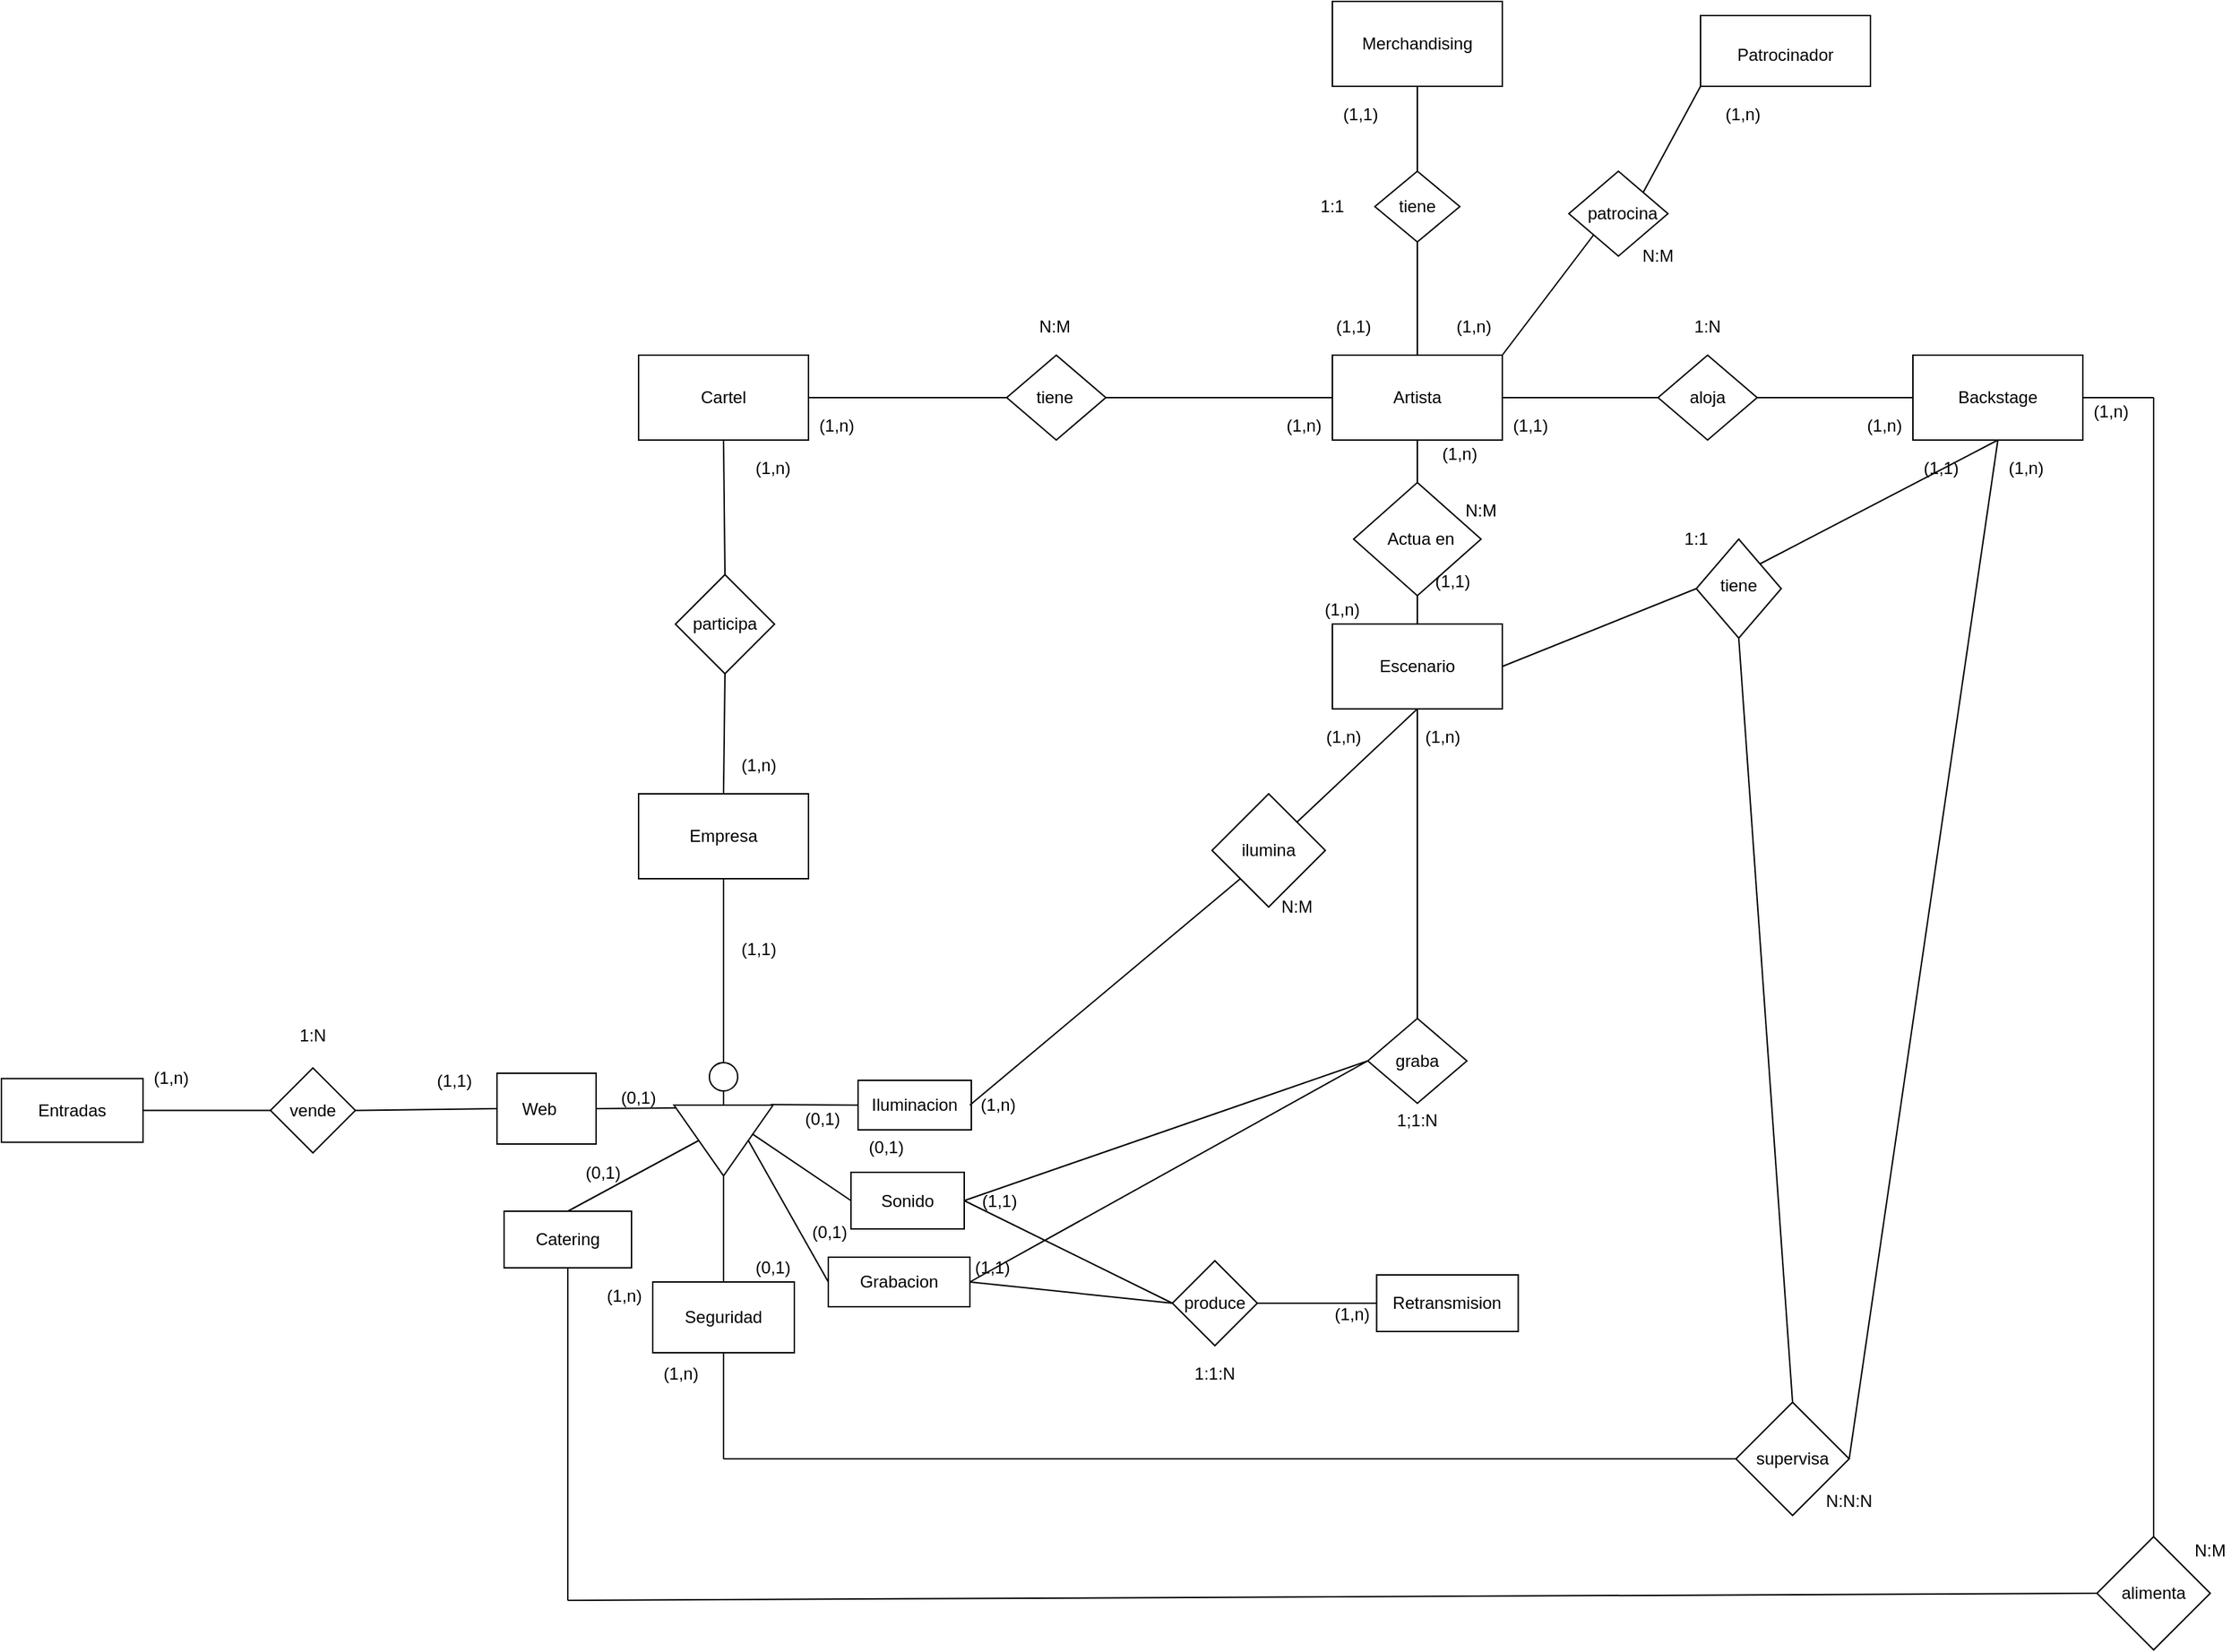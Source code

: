 <mxfile version="13.8.7" type="github"><diagram id="OvUMPg9O4elX4yKb9CMG" name="Page-1"><mxGraphModel dx="1479" dy="1737" grid="1" gridSize="10" guides="1" tooltips="1" connect="1" arrows="1" fold="1" page="1" pageScale="1" pageWidth="827" pageHeight="1169" math="0" shadow="0"><root><mxCell id="0"/><mxCell id="1" parent="0"/><mxCell id="Mxa73cPTpktInXATQY8C-1" value="" style="rounded=0;whiteSpace=wrap;html=1;" parent="1" vertex="1"><mxGeometry x="100" y="130" width="120" height="60" as="geometry"/></mxCell><mxCell id="Mxa73cPTpktInXATQY8C-2" value="Cartel&lt;br&gt;" style="text;html=1;strokeColor=none;fillColor=none;align=center;verticalAlign=middle;whiteSpace=wrap;rounded=0;" parent="1" vertex="1"><mxGeometry x="140" y="150" width="40" height="20" as="geometry"/></mxCell><mxCell id="Mxa73cPTpktInXATQY8C-3" value="" style="rhombus;whiteSpace=wrap;html=1;" parent="1" vertex="1"><mxGeometry x="360" y="130" width="70" height="60" as="geometry"/></mxCell><mxCell id="Mxa73cPTpktInXATQY8C-4" value="tiene&lt;br&gt;" style="text;html=1;strokeColor=none;fillColor=none;align=center;verticalAlign=middle;whiteSpace=wrap;rounded=0;" parent="1" vertex="1"><mxGeometry x="374" y="150" width="40" height="20" as="geometry"/></mxCell><mxCell id="Mxa73cPTpktInXATQY8C-5" value="" style="rounded=0;whiteSpace=wrap;html=1;" parent="1" vertex="1"><mxGeometry x="590" y="130" width="120" height="60" as="geometry"/></mxCell><mxCell id="Mxa73cPTpktInXATQY8C-6" value="Artista" style="text;html=1;strokeColor=none;fillColor=none;align=center;verticalAlign=middle;whiteSpace=wrap;rounded=0;" parent="1" vertex="1"><mxGeometry x="630" y="150" width="40" height="20" as="geometry"/></mxCell><mxCell id="Mxa73cPTpktInXATQY8C-10" value="" style="rounded=0;whiteSpace=wrap;html=1;" parent="1" vertex="1"><mxGeometry x="1000" y="130" width="120" height="60" as="geometry"/></mxCell><mxCell id="Mxa73cPTpktInXATQY8C-11" value="Backstage&lt;br&gt;" style="text;html=1;strokeColor=none;fillColor=none;align=center;verticalAlign=middle;whiteSpace=wrap;rounded=0;" parent="1" vertex="1"><mxGeometry x="1040" y="150" width="40" height="20" as="geometry"/></mxCell><mxCell id="Mxa73cPTpktInXATQY8C-12" value="" style="rhombus;whiteSpace=wrap;html=1;" parent="1" vertex="1"><mxGeometry x="820" y="130" width="70" height="60" as="geometry"/></mxCell><mxCell id="Mxa73cPTpktInXATQY8C-13" value="aloja" style="text;html=1;strokeColor=none;fillColor=none;align=center;verticalAlign=middle;whiteSpace=wrap;rounded=0;" parent="1" vertex="1"><mxGeometry x="835" y="150" width="40" height="20" as="geometry"/></mxCell><mxCell id="Mxa73cPTpktInXATQY8C-19" value="" style="rounded=0;whiteSpace=wrap;html=1;" parent="1" vertex="1"><mxGeometry x="100" y="440" width="120" height="60" as="geometry"/></mxCell><mxCell id="Mxa73cPTpktInXATQY8C-20" value="Empresa" style="text;html=1;strokeColor=none;fillColor=none;align=center;verticalAlign=middle;whiteSpace=wrap;rounded=0;" parent="1" vertex="1"><mxGeometry x="140" y="460" width="40" height="20" as="geometry"/></mxCell><mxCell id="Mxa73cPTpktInXATQY8C-23" value="" style="triangle;whiteSpace=wrap;html=1;direction=south;" parent="1" vertex="1"><mxGeometry x="125" y="660" width="70" height="50" as="geometry"/></mxCell><mxCell id="Mxa73cPTpktInXATQY8C-24" value="" style="ellipse;whiteSpace=wrap;html=1;aspect=fixed;" parent="1" vertex="1"><mxGeometry x="150" y="630" width="20" height="20" as="geometry"/></mxCell><mxCell id="Mxa73cPTpktInXATQY8C-27" value="" style="rounded=0;whiteSpace=wrap;html=1;" parent="1" vertex="1"><mxGeometry y="637.5" width="70" height="50" as="geometry"/></mxCell><mxCell id="Mxa73cPTpktInXATQY8C-28" value="Web" style="text;html=1;strokeColor=none;fillColor=none;align=center;verticalAlign=middle;whiteSpace=wrap;rounded=0;" parent="1" vertex="1"><mxGeometry x="10" y="652.5" width="40" height="20" as="geometry"/></mxCell><mxCell id="Mxa73cPTpktInXATQY8C-33" value="" style="rounded=0;whiteSpace=wrap;html=1;" parent="1" vertex="1"><mxGeometry x="110" y="785" width="100" height="50" as="geometry"/></mxCell><mxCell id="Mxa73cPTpktInXATQY8C-34" value="Seguridad" style="text;html=1;strokeColor=none;fillColor=none;align=center;verticalAlign=middle;whiteSpace=wrap;rounded=0;" parent="1" vertex="1"><mxGeometry x="140" y="800" width="40" height="20" as="geometry"/></mxCell><mxCell id="Mxa73cPTpktInXATQY8C-36" value="" style="rounded=0;whiteSpace=wrap;html=1;" parent="1" vertex="1"><mxGeometry x="5" y="735" width="90" height="40" as="geometry"/></mxCell><mxCell id="Mxa73cPTpktInXATQY8C-37" value="Catering" style="text;html=1;strokeColor=none;fillColor=none;align=center;verticalAlign=middle;whiteSpace=wrap;rounded=0;" parent="1" vertex="1"><mxGeometry x="30" y="745" width="40" height="20" as="geometry"/></mxCell><mxCell id="Mxa73cPTpktInXATQY8C-39" value="" style="rounded=0;whiteSpace=wrap;html=1;" parent="1" vertex="1"><mxGeometry x="250" y="707.5" width="80" height="40" as="geometry"/></mxCell><mxCell id="Mxa73cPTpktInXATQY8C-40" value="Sonido" style="text;html=1;strokeColor=none;fillColor=none;align=center;verticalAlign=middle;whiteSpace=wrap;rounded=0;" parent="1" vertex="1"><mxGeometry x="270" y="717.5" width="40" height="20" as="geometry"/></mxCell><mxCell id="Mxa73cPTpktInXATQY8C-42" value="" style="rounded=0;whiteSpace=wrap;html=1;" parent="1" vertex="1"><mxGeometry x="255" y="642.5" width="80" height="35" as="geometry"/></mxCell><mxCell id="Mxa73cPTpktInXATQY8C-43" value="Iluminacion" style="text;html=1;strokeColor=none;fillColor=none;align=center;verticalAlign=middle;whiteSpace=wrap;rounded=0;" parent="1" vertex="1"><mxGeometry x="275" y="650" width="40" height="20" as="geometry"/></mxCell><mxCell id="Mxa73cPTpktInXATQY8C-45" value="" style="rounded=0;whiteSpace=wrap;html=1;" parent="1" vertex="1"><mxGeometry x="234" y="767.5" width="100" height="35" as="geometry"/></mxCell><mxCell id="Mxa73cPTpktInXATQY8C-46" value="Grabacion" style="text;html=1;strokeColor=none;fillColor=none;align=center;verticalAlign=middle;whiteSpace=wrap;rounded=0;" parent="1" vertex="1"><mxGeometry x="264" y="775" width="40" height="20" as="geometry"/></mxCell><mxCell id="Mxa73cPTpktInXATQY8C-48" value="" style="rounded=0;whiteSpace=wrap;html=1;" parent="1" vertex="1"><mxGeometry x="590" y="-120" width="120" height="60" as="geometry"/></mxCell><mxCell id="Mxa73cPTpktInXATQY8C-49" value="Merchandising" style="text;html=1;strokeColor=none;fillColor=none;align=center;verticalAlign=middle;whiteSpace=wrap;rounded=0;" parent="1" vertex="1"><mxGeometry x="630" y="-100" width="40" height="20" as="geometry"/></mxCell><mxCell id="Mxa73cPTpktInXATQY8C-50" value="" style="rhombus;whiteSpace=wrap;html=1;" parent="1" vertex="1"><mxGeometry x="620" width="60" height="50" as="geometry"/></mxCell><mxCell id="Mxa73cPTpktInXATQY8C-51" value="tiene" style="text;html=1;strokeColor=none;fillColor=none;align=center;verticalAlign=middle;whiteSpace=wrap;rounded=0;" parent="1" vertex="1"><mxGeometry x="630" y="15" width="40" height="20" as="geometry"/></mxCell><mxCell id="Mxa73cPTpktInXATQY8C-52" value="" style="rounded=0;whiteSpace=wrap;html=1;" parent="1" vertex="1"><mxGeometry x="850" y="-110" width="120" height="50" as="geometry"/></mxCell><mxCell id="Mxa73cPTpktInXATQY8C-53" value="Patrocinador" style="text;html=1;strokeColor=none;fillColor=none;align=center;verticalAlign=middle;whiteSpace=wrap;rounded=0;" parent="1" vertex="1"><mxGeometry x="890" y="-92.5" width="40" height="20" as="geometry"/></mxCell><mxCell id="Mxa73cPTpktInXATQY8C-55" value="" style="rhombus;whiteSpace=wrap;html=1;" parent="1" vertex="1"><mxGeometry x="757" width="70" height="60" as="geometry"/></mxCell><mxCell id="Mxa73cPTpktInXATQY8C-56" value="patrocina" style="text;html=1;strokeColor=none;fillColor=none;align=center;verticalAlign=middle;whiteSpace=wrap;rounded=0;" parent="1" vertex="1"><mxGeometry x="775" y="20" width="40" height="20" as="geometry"/></mxCell><mxCell id="Mxa73cPTpktInXATQY8C-61" value="" style="rounded=0;whiteSpace=wrap;html=1;" parent="1" vertex="1"><mxGeometry x="590" y="320" width="120" height="60" as="geometry"/></mxCell><mxCell id="Mxa73cPTpktInXATQY8C-62" value="Escenario" style="text;html=1;strokeColor=none;fillColor=none;align=center;verticalAlign=middle;whiteSpace=wrap;rounded=0;" parent="1" vertex="1"><mxGeometry x="630" y="340" width="40" height="20" as="geometry"/></mxCell><mxCell id="Mxa73cPTpktInXATQY8C-63" value="" style="rhombus;whiteSpace=wrap;html=1;" parent="1" vertex="1"><mxGeometry x="605" y="220" width="90" height="80" as="geometry"/></mxCell><mxCell id="Mxa73cPTpktInXATQY8C-64" value="" style="rhombus;whiteSpace=wrap;html=1;" parent="1" vertex="1"><mxGeometry x="847" y="260" width="60" height="70" as="geometry"/></mxCell><mxCell id="Mxa73cPTpktInXATQY8C-65" value="Actua en" style="text;html=1;strokeColor=none;fillColor=none;align=center;verticalAlign=middle;whiteSpace=wrap;rounded=0;" parent="1" vertex="1"><mxGeometry x="625" y="247.5" width="55" height="25" as="geometry"/></mxCell><mxCell id="Mxa73cPTpktInXATQY8C-66" value="tiene" style="text;html=1;strokeColor=none;fillColor=none;align=center;verticalAlign=middle;whiteSpace=wrap;rounded=0;" parent="1" vertex="1"><mxGeometry x="857" y="285" width="40" height="15" as="geometry"/></mxCell><mxCell id="Mxa73cPTpktInXATQY8C-71" value="" style="rounded=0;whiteSpace=wrap;html=1;" parent="1" vertex="1"><mxGeometry x="621.25" y="780" width="100" height="40" as="geometry"/></mxCell><mxCell id="Mxa73cPTpktInXATQY8C-72" value="Retransmision" style="text;html=1;strokeColor=none;fillColor=none;align=center;verticalAlign=middle;whiteSpace=wrap;rounded=0;" parent="1" vertex="1"><mxGeometry x="651.25" y="790" width="40" height="20" as="geometry"/></mxCell><mxCell id="Mxa73cPTpktInXATQY8C-80" value="" style="rhombus;whiteSpace=wrap;html=1;" parent="1" vertex="1"><mxGeometry x="477" y="770" width="60" height="60" as="geometry"/></mxCell><mxCell id="Mxa73cPTpktInXATQY8C-81" value="produce" style="text;html=1;strokeColor=none;fillColor=none;align=center;verticalAlign=middle;whiteSpace=wrap;rounded=0;" parent="1" vertex="1"><mxGeometry x="487" y="790" width="40" height="20" as="geometry"/></mxCell><mxCell id="Mxa73cPTpktInXATQY8C-84" value="" style="rounded=0;whiteSpace=wrap;html=1;" parent="1" vertex="1"><mxGeometry x="-350" y="641.25" width="100" height="45" as="geometry"/></mxCell><mxCell id="Mxa73cPTpktInXATQY8C-85" value="Entradas" style="text;html=1;strokeColor=none;fillColor=none;align=center;verticalAlign=middle;whiteSpace=wrap;rounded=0;" parent="1" vertex="1"><mxGeometry x="-320" y="653.75" width="40" height="20" as="geometry"/></mxCell><mxCell id="Mxa73cPTpktInXATQY8C-87" value="" style="rhombus;whiteSpace=wrap;html=1;" parent="1" vertex="1"><mxGeometry x="-160" y="633.75" width="60" height="60" as="geometry"/></mxCell><mxCell id="Mxa73cPTpktInXATQY8C-88" value="vende" style="text;html=1;strokeColor=none;fillColor=none;align=center;verticalAlign=middle;whiteSpace=wrap;rounded=0;" parent="1" vertex="1"><mxGeometry x="-150" y="653.75" width="40" height="20" as="geometry"/></mxCell><mxCell id="Mxa73cPTpktInXATQY8C-91" value="" style="rhombus;whiteSpace=wrap;html=1;" parent="1" vertex="1"><mxGeometry x="505" y="440" width="80" height="80" as="geometry"/></mxCell><mxCell id="Mxa73cPTpktInXATQY8C-92" value="ilumina" style="text;html=1;strokeColor=none;fillColor=none;align=center;verticalAlign=middle;whiteSpace=wrap;rounded=0;" parent="1" vertex="1"><mxGeometry x="525" y="470" width="40" height="20" as="geometry"/></mxCell><mxCell id="Mxa73cPTpktInXATQY8C-95" value="" style="rhombus;whiteSpace=wrap;html=1;" parent="1" vertex="1"><mxGeometry x="875" y="870" width="80" height="80" as="geometry"/></mxCell><mxCell id="Mxa73cPTpktInXATQY8C-96" value="supervisa" style="text;html=1;strokeColor=none;fillColor=none;align=center;verticalAlign=middle;whiteSpace=wrap;rounded=0;" parent="1" vertex="1"><mxGeometry x="895" y="900" width="40" height="20" as="geometry"/></mxCell><mxCell id="Mxa73cPTpktInXATQY8C-104" value="" style="rhombus;whiteSpace=wrap;html=1;" parent="1" vertex="1"><mxGeometry x="1130" y="965" width="80" height="80" as="geometry"/></mxCell><mxCell id="Mxa73cPTpktInXATQY8C-105" value="alimenta" style="text;html=1;strokeColor=none;fillColor=none;align=center;verticalAlign=middle;whiteSpace=wrap;rounded=0;" parent="1" vertex="1"><mxGeometry x="1150" y="995" width="40" height="20" as="geometry"/></mxCell><mxCell id="Mxa73cPTpktInXATQY8C-110" value="" style="rhombus;whiteSpace=wrap;html=1;" parent="1" vertex="1"><mxGeometry x="615" y="598.75" width="70" height="60" as="geometry"/></mxCell><mxCell id="Mxa73cPTpktInXATQY8C-111" value="graba" style="text;html=1;strokeColor=none;fillColor=none;align=center;verticalAlign=middle;whiteSpace=wrap;rounded=0;" parent="1" vertex="1"><mxGeometry x="630" y="618.75" width="40" height="20" as="geometry"/></mxCell><mxCell id="Mxa73cPTpktInXATQY8C-118" value="N:M" style="text;html=1;strokeColor=none;fillColor=none;align=center;verticalAlign=middle;whiteSpace=wrap;rounded=0;" parent="1" vertex="1"><mxGeometry x="374" y="100" width="40" height="20" as="geometry"/></mxCell><mxCell id="Mxa73cPTpktInXATQY8C-119" value="(1,n)" style="text;html=1;strokeColor=none;fillColor=none;align=center;verticalAlign=middle;whiteSpace=wrap;rounded=0;" parent="1" vertex="1"><mxGeometry x="220" y="170" width="40" height="20" as="geometry"/></mxCell><mxCell id="Mxa73cPTpktInXATQY8C-120" value="(1,n)" style="text;html=1;strokeColor=none;fillColor=none;align=center;verticalAlign=middle;whiteSpace=wrap;rounded=0;" parent="1" vertex="1"><mxGeometry x="550" y="170" width="40" height="20" as="geometry"/></mxCell><mxCell id="Mxa73cPTpktInXATQY8C-123" value="(1,n)" style="text;html=1;strokeColor=none;fillColor=none;align=center;verticalAlign=middle;whiteSpace=wrap;rounded=0;" parent="1" vertex="1"><mxGeometry x="175" y="200" width="40" height="20" as="geometry"/></mxCell><mxCell id="Mxa73cPTpktInXATQY8C-124" value="(1,n)" style="text;html=1;strokeColor=none;fillColor=none;align=center;verticalAlign=middle;whiteSpace=wrap;rounded=0;" parent="1" vertex="1"><mxGeometry x="165" y="410" width="40" height="20" as="geometry"/></mxCell><mxCell id="Mxa73cPTpktInXATQY8C-125" value="(1,1)" style="text;html=1;strokeColor=none;fillColor=none;align=center;verticalAlign=middle;whiteSpace=wrap;rounded=0;" parent="1" vertex="1"><mxGeometry x="590" y="-50" width="40" height="20" as="geometry"/></mxCell><mxCell id="Mxa73cPTpktInXATQY8C-126" value="(1,1)" style="text;html=1;strokeColor=none;fillColor=none;align=center;verticalAlign=middle;whiteSpace=wrap;rounded=0;" parent="1" vertex="1"><mxGeometry x="585" y="100" width="40" height="20" as="geometry"/></mxCell><mxCell id="Mxa73cPTpktInXATQY8C-127" value="(1,n)" style="text;html=1;strokeColor=none;fillColor=none;align=center;verticalAlign=middle;whiteSpace=wrap;rounded=0;" parent="1" vertex="1"><mxGeometry x="860" y="-50" width="40" height="20" as="geometry"/></mxCell><mxCell id="Mxa73cPTpktInXATQY8C-128" value="(1,n)" style="text;html=1;strokeColor=none;fillColor=none;align=center;verticalAlign=middle;whiteSpace=wrap;rounded=0;" parent="1" vertex="1"><mxGeometry x="670" y="100" width="40" height="20" as="geometry"/></mxCell><mxCell id="Mxa73cPTpktInXATQY8C-129" value="1:1" style="text;html=1;strokeColor=none;fillColor=none;align=center;verticalAlign=middle;whiteSpace=wrap;rounded=0;" parent="1" vertex="1"><mxGeometry x="570" y="15" width="40" height="20" as="geometry"/></mxCell><mxCell id="Mxa73cPTpktInXATQY8C-130" value="N:M" style="text;html=1;strokeColor=none;fillColor=none;align=center;verticalAlign=middle;whiteSpace=wrap;rounded=0;" parent="1" vertex="1"><mxGeometry x="800" y="50" width="40" height="20" as="geometry"/></mxCell><mxCell id="Mxa73cPTpktInXATQY8C-132" value="(1,n)" style="text;html=1;strokeColor=none;fillColor=none;align=center;verticalAlign=middle;whiteSpace=wrap;rounded=0;" parent="1" vertex="1"><mxGeometry x="960" y="170" width="40" height="20" as="geometry"/></mxCell><mxCell id="Mxa73cPTpktInXATQY8C-133" value="(1,1)" style="text;html=1;strokeColor=none;fillColor=none;align=center;verticalAlign=middle;whiteSpace=wrap;rounded=0;" parent="1" vertex="1"><mxGeometry x="710" y="170" width="40" height="20" as="geometry"/></mxCell><mxCell id="Mxa73cPTpktInXATQY8C-134" value="1:N" style="text;html=1;strokeColor=none;fillColor=none;align=center;verticalAlign=middle;whiteSpace=wrap;rounded=0;" parent="1" vertex="1"><mxGeometry x="835" y="100" width="40" height="20" as="geometry"/></mxCell><mxCell id="Mxa73cPTpktInXATQY8C-135" value="(1,n)" style="text;html=1;strokeColor=none;fillColor=none;align=center;verticalAlign=middle;whiteSpace=wrap;rounded=0;" parent="1" vertex="1"><mxGeometry x="577" y="300" width="40" height="20" as="geometry"/></mxCell><mxCell id="Mxa73cPTpktInXATQY8C-136" value="(1,n)" style="text;html=1;strokeColor=none;fillColor=none;align=center;verticalAlign=middle;whiteSpace=wrap;rounded=0;" parent="1" vertex="1"><mxGeometry x="660" y="190" width="40" height="20" as="geometry"/></mxCell><mxCell id="Mxa73cPTpktInXATQY8C-137" value="N:M" style="text;html=1;strokeColor=none;fillColor=none;align=center;verticalAlign=middle;whiteSpace=wrap;rounded=0;" parent="1" vertex="1"><mxGeometry x="675" y="230" width="40" height="20" as="geometry"/></mxCell><mxCell id="Mxa73cPTpktInXATQY8C-138" value="1:1" style="text;html=1;strokeColor=none;fillColor=none;align=center;verticalAlign=middle;whiteSpace=wrap;rounded=0;" parent="1" vertex="1"><mxGeometry x="827" y="250" width="40" height="20" as="geometry"/></mxCell><mxCell id="Mxa73cPTpktInXATQY8C-139" value="(1,1)" style="text;html=1;strokeColor=none;fillColor=none;align=center;verticalAlign=middle;whiteSpace=wrap;rounded=0;" parent="1" vertex="1"><mxGeometry x="655" y="280" width="40" height="20" as="geometry"/></mxCell><mxCell id="Mxa73cPTpktInXATQY8C-140" value="(1,1)" style="text;html=1;strokeColor=none;fillColor=none;align=center;verticalAlign=middle;whiteSpace=wrap;rounded=0;" parent="1" vertex="1"><mxGeometry x="1000" y="200" width="40" height="20" as="geometry"/></mxCell><mxCell id="Mxa73cPTpktInXATQY8C-141" value="(1,1)" style="text;html=1;strokeColor=none;fillColor=none;align=center;verticalAlign=middle;whiteSpace=wrap;rounded=0;" parent="1" vertex="1"><mxGeometry x="165" y="540" width="40" height="20" as="geometry"/></mxCell><mxCell id="Mxa73cPTpktInXATQY8C-142" value="(0,1)" style="text;html=1;strokeColor=none;fillColor=none;align=center;verticalAlign=middle;whiteSpace=wrap;rounded=0;" parent="1" vertex="1"><mxGeometry x="80" y="645" width="40" height="20" as="geometry"/></mxCell><mxCell id="Mxa73cPTpktInXATQY8C-143" value="(0,1)" style="text;html=1;strokeColor=none;fillColor=none;align=center;verticalAlign=middle;whiteSpace=wrap;rounded=0;" parent="1" vertex="1"><mxGeometry x="210" y="660" width="40" height="20" as="geometry"/></mxCell><mxCell id="Mxa73cPTpktInXATQY8C-144" value="(0,1)" style="text;html=1;strokeColor=none;fillColor=none;align=center;verticalAlign=middle;whiteSpace=wrap;rounded=0;" parent="1" vertex="1"><mxGeometry x="175" y="765" width="40" height="20" as="geometry"/></mxCell><mxCell id="Mxa73cPTpktInXATQY8C-145" value="(0,1)" style="text;html=1;strokeColor=none;fillColor=none;align=center;verticalAlign=middle;whiteSpace=wrap;rounded=0;" parent="1" vertex="1"><mxGeometry x="55" y="697.5" width="40" height="20" as="geometry"/></mxCell><mxCell id="Mxa73cPTpktInXATQY8C-146" value="(0,1)" style="text;html=1;strokeColor=none;fillColor=none;align=center;verticalAlign=middle;whiteSpace=wrap;rounded=0;" parent="1" vertex="1"><mxGeometry x="215" y="740" width="40" height="20" as="geometry"/></mxCell><mxCell id="Mxa73cPTpktInXATQY8C-147" value="(0,1)" style="text;html=1;strokeColor=none;fillColor=none;align=center;verticalAlign=middle;whiteSpace=wrap;rounded=0;" parent="1" vertex="1"><mxGeometry x="255" y="680" width="40" height="20" as="geometry"/></mxCell><mxCell id="Mxa73cPTpktInXATQY8C-148" value="(1,1)" style="text;html=1;strokeColor=none;fillColor=none;align=center;verticalAlign=middle;whiteSpace=wrap;rounded=0;" parent="1" vertex="1"><mxGeometry x="-50" y="632.5" width="40" height="20" as="geometry"/></mxCell><mxCell id="Mxa73cPTpktInXATQY8C-149" value="(1,n)" style="text;html=1;strokeColor=none;fillColor=none;align=center;verticalAlign=middle;whiteSpace=wrap;rounded=0;" parent="1" vertex="1"><mxGeometry x="-250" y="631.25" width="40" height="20" as="geometry"/></mxCell><mxCell id="Mxa73cPTpktInXATQY8C-150" value="1:N" style="text;html=1;strokeColor=none;fillColor=none;align=center;verticalAlign=middle;whiteSpace=wrap;rounded=0;" parent="1" vertex="1"><mxGeometry x="-150" y="601.25" width="40" height="20" as="geometry"/></mxCell><mxCell id="Mxa73cPTpktInXATQY8C-152" value="(1,n)" style="text;html=1;strokeColor=none;fillColor=none;align=center;verticalAlign=middle;whiteSpace=wrap;rounded=0;" parent="1" vertex="1"><mxGeometry x="577.5" y="390" width="40" height="20" as="geometry"/></mxCell><mxCell id="Mxa73cPTpktInXATQY8C-153" value="(1,n)" style="text;html=1;strokeColor=none;fillColor=none;align=center;verticalAlign=middle;whiteSpace=wrap;rounded=0;" parent="1" vertex="1"><mxGeometry x="334" y="650" width="40" height="20" as="geometry"/></mxCell><mxCell id="Mxa73cPTpktInXATQY8C-155" value="N:N:N" style="text;html=1;strokeColor=none;fillColor=none;align=center;verticalAlign=middle;whiteSpace=wrap;rounded=0;" parent="1" vertex="1"><mxGeometry x="935" y="930" width="40" height="20" as="geometry"/></mxCell><mxCell id="Mxa73cPTpktInXATQY8C-156" value="(1,n)" style="text;html=1;strokeColor=none;fillColor=none;align=center;verticalAlign=middle;whiteSpace=wrap;rounded=0;" parent="1" vertex="1"><mxGeometry x="647.5" y="390" width="40" height="20" as="geometry"/></mxCell><mxCell id="Mxa73cPTpktInXATQY8C-157" value="(1,n)" style="text;html=1;strokeColor=none;fillColor=none;align=center;verticalAlign=middle;whiteSpace=wrap;rounded=0;" parent="1" vertex="1"><mxGeometry x="110" y="840" width="40" height="20" as="geometry"/></mxCell><mxCell id="Mxa73cPTpktInXATQY8C-158" value="(1,n)" style="text;html=1;strokeColor=none;fillColor=none;align=center;verticalAlign=middle;whiteSpace=wrap;rounded=0;" parent="1" vertex="1"><mxGeometry x="1060" y="200" width="40" height="20" as="geometry"/></mxCell><mxCell id="Mxa73cPTpktInXATQY8C-159" value="(1,n)" style="text;html=1;strokeColor=none;fillColor=none;align=center;verticalAlign=middle;whiteSpace=wrap;rounded=0;" parent="1" vertex="1"><mxGeometry x="70" y="785" width="40" height="20" as="geometry"/></mxCell><mxCell id="Mxa73cPTpktInXATQY8C-160" value="(1,n)" style="text;html=1;strokeColor=none;fillColor=none;align=center;verticalAlign=middle;whiteSpace=wrap;rounded=0;" parent="1" vertex="1"><mxGeometry x="1120" y="160" width="40" height="20" as="geometry"/></mxCell><mxCell id="Mxa73cPTpktInXATQY8C-161" value="N:M" style="text;html=1;strokeColor=none;fillColor=none;align=center;verticalAlign=middle;whiteSpace=wrap;rounded=0;" parent="1" vertex="1"><mxGeometry x="1190" y="965" width="40" height="20" as="geometry"/></mxCell><mxCell id="Mxa73cPTpktInXATQY8C-164" value="(1,1)" style="text;html=1;strokeColor=none;fillColor=none;align=center;verticalAlign=middle;whiteSpace=wrap;rounded=0;" parent="1" vertex="1"><mxGeometry x="335" y="717.5" width="40" height="20" as="geometry"/></mxCell><mxCell id="Mxa73cPTpktInXATQY8C-165" value="1:1:N" style="text;html=1;strokeColor=none;fillColor=none;align=center;verticalAlign=middle;whiteSpace=wrap;rounded=0;" parent="1" vertex="1"><mxGeometry x="487" y="840" width="40" height="20" as="geometry"/></mxCell><mxCell id="Mxa73cPTpktInXATQY8C-166" value="(1,1)" style="text;html=1;strokeColor=none;fillColor=none;align=center;verticalAlign=middle;whiteSpace=wrap;rounded=0;" parent="1" vertex="1"><mxGeometry x="330" y="765" width="40" height="20" as="geometry"/></mxCell><mxCell id="Mxa73cPTpktInXATQY8C-167" value="(1,n)" style="text;html=1;strokeColor=none;fillColor=none;align=center;verticalAlign=middle;whiteSpace=wrap;rounded=0;" parent="1" vertex="1"><mxGeometry x="583.75" y="797.5" width="40" height="20" as="geometry"/></mxCell><mxCell id="Mxa73cPTpktInXATQY8C-168" value="N:M" style="text;html=1;strokeColor=none;fillColor=none;align=center;verticalAlign=middle;whiteSpace=wrap;rounded=0;" parent="1" vertex="1"><mxGeometry x="545" y="510" width="40" height="20" as="geometry"/></mxCell><mxCell id="Mxa73cPTpktInXATQY8C-169" value="1;1:N" style="text;html=1;strokeColor=none;fillColor=none;align=center;verticalAlign=middle;whiteSpace=wrap;rounded=0;" parent="1" vertex="1"><mxGeometry x="630" y="661.25" width="40" height="20" as="geometry"/></mxCell><mxCell id="Ux04ODfgkNfyYsIB9h4a-5" value="" style="endArrow=none;html=1;exitX=0.5;exitY=0;exitDx=0;exitDy=0;" edge="1" parent="1" source="Mxa73cPTpktInXATQY8C-104"><mxGeometry width="50" height="50" relative="1" as="geometry"><mxPoint x="1191" y="940" as="sourcePoint"/><mxPoint x="1170" y="160" as="targetPoint"/></mxGeometry></mxCell><mxCell id="Ux04ODfgkNfyYsIB9h4a-6" value="" style="endArrow=none;html=1;exitX=0;exitY=0;exitDx=0;exitDy=0;" edge="1" parent="1" source="Mxa73cPTpktInXATQY8C-160"><mxGeometry width="50" height="50" relative="1" as="geometry"><mxPoint x="1050" y="330" as="sourcePoint"/><mxPoint x="1170" y="160" as="targetPoint"/></mxGeometry></mxCell><mxCell id="Ux04ODfgkNfyYsIB9h4a-7" value="" style="endArrow=none;html=1;entryX=0;entryY=0.5;entryDx=0;entryDy=0;" edge="1" parent="1" target="Mxa73cPTpktInXATQY8C-104"><mxGeometry width="50" height="50" relative="1" as="geometry"><mxPoint x="50" y="1010" as="sourcePoint"/><mxPoint x="1050" y="980" as="targetPoint"/></mxGeometry></mxCell><mxCell id="Ux04ODfgkNfyYsIB9h4a-8" value="" style="endArrow=none;html=1;entryX=0.5;entryY=1;entryDx=0;entryDy=0;" edge="1" parent="1" target="Mxa73cPTpktInXATQY8C-36"><mxGeometry width="50" height="50" relative="1" as="geometry"><mxPoint x="50" y="1010" as="sourcePoint"/><mxPoint x="90" y="860" as="targetPoint"/></mxGeometry></mxCell><mxCell id="Ux04ODfgkNfyYsIB9h4a-9" value="" style="endArrow=none;html=1;entryX=0;entryY=0.5;entryDx=0;entryDy=0;" edge="1" parent="1" target="Mxa73cPTpktInXATQY8C-95"><mxGeometry width="50" height="50" relative="1" as="geometry"><mxPoint x="160" y="910" as="sourcePoint"/><mxPoint x="420" y="890" as="targetPoint"/></mxGeometry></mxCell><mxCell id="Ux04ODfgkNfyYsIB9h4a-10" value="" style="endArrow=none;html=1;entryX=0.5;entryY=1;entryDx=0;entryDy=0;" edge="1" parent="1" target="Mxa73cPTpktInXATQY8C-33"><mxGeometry width="50" height="50" relative="1" as="geometry"><mxPoint x="160" y="910" as="sourcePoint"/><mxPoint x="200" y="840" as="targetPoint"/></mxGeometry></mxCell><mxCell id="Ux04ODfgkNfyYsIB9h4a-11" value="" style="endArrow=none;html=1;entryX=0.5;entryY=1;entryDx=0;entryDy=0;exitX=1;exitY=0.5;exitDx=0;exitDy=0;" edge="1" parent="1" source="Mxa73cPTpktInXATQY8C-95" target="Mxa73cPTpktInXATQY8C-10"><mxGeometry width="50" height="50" relative="1" as="geometry"><mxPoint x="980" y="490" as="sourcePoint"/><mxPoint x="1030" y="440" as="targetPoint"/></mxGeometry></mxCell><mxCell id="Ux04ODfgkNfyYsIB9h4a-12" value="" style="endArrow=none;html=1;entryX=0.5;entryY=1;entryDx=0;entryDy=0;exitX=0.5;exitY=0;exitDx=0;exitDy=0;" edge="1" parent="1" source="Mxa73cPTpktInXATQY8C-95" target="Mxa73cPTpktInXATQY8C-64"><mxGeometry width="50" height="50" relative="1" as="geometry"><mxPoint x="860" y="660" as="sourcePoint"/><mxPoint x="910" y="610" as="targetPoint"/></mxGeometry></mxCell><mxCell id="Ux04ODfgkNfyYsIB9h4a-13" value="" style="endArrow=none;html=1;entryX=0;entryY=0.5;entryDx=0;entryDy=0;exitX=1;exitY=0.5;exitDx=0;exitDy=0;" edge="1" parent="1" source="Mxa73cPTpktInXATQY8C-84" target="Mxa73cPTpktInXATQY8C-87"><mxGeometry width="50" height="50" relative="1" as="geometry"><mxPoint x="-200" y="743.75" as="sourcePoint"/><mxPoint x="-150" y="693.75" as="targetPoint"/></mxGeometry></mxCell><mxCell id="Ux04ODfgkNfyYsIB9h4a-14" value="" style="endArrow=none;html=1;entryX=0;entryY=0.5;entryDx=0;entryDy=0;exitX=1;exitY=0.5;exitDx=0;exitDy=0;" edge="1" parent="1" source="Mxa73cPTpktInXATQY8C-87" target="Mxa73cPTpktInXATQY8C-27"><mxGeometry width="50" height="50" relative="1" as="geometry"><mxPoint x="-90" y="727.5" as="sourcePoint"/><mxPoint x="-40" y="677.5" as="targetPoint"/></mxGeometry></mxCell><mxCell id="Ux04ODfgkNfyYsIB9h4a-16" value="" style="endArrow=none;html=1;exitX=1;exitY=0.5;exitDx=0;exitDy=0;" edge="1" parent="1" source="Mxa73cPTpktInXATQY8C-27"><mxGeometry width="50" height="50" relative="1" as="geometry"><mxPoint x="80" y="730" as="sourcePoint"/><mxPoint x="127" y="662" as="targetPoint"/></mxGeometry></mxCell><mxCell id="Ux04ODfgkNfyYsIB9h4a-18" value="" style="endArrow=none;html=1;entryX=0.5;entryY=1;entryDx=0;entryDy=0;exitX=0.5;exitY=0;exitDx=0;exitDy=0;" edge="1" parent="1" source="Mxa73cPTpktInXATQY8C-36" target="Mxa73cPTpktInXATQY8C-23"><mxGeometry width="50" height="50" relative="1" as="geometry"><mxPoint x="90" y="740" as="sourcePoint"/><mxPoint x="140" y="690" as="targetPoint"/></mxGeometry></mxCell><mxCell id="Ux04ODfgkNfyYsIB9h4a-19" value="" style="endArrow=none;html=1;entryX=1;entryY=0.5;entryDx=0;entryDy=0;exitX=0.5;exitY=0;exitDx=0;exitDy=0;" edge="1" parent="1" source="Mxa73cPTpktInXATQY8C-33" target="Mxa73cPTpktInXATQY8C-23"><mxGeometry width="50" height="50" relative="1" as="geometry"><mxPoint x="-30" y="900" as="sourcePoint"/><mxPoint x="20" y="850" as="targetPoint"/></mxGeometry></mxCell><mxCell id="Ux04ODfgkNfyYsIB9h4a-20" value="" style="endArrow=none;html=1;entryX=0;entryY=0.5;entryDx=0;entryDy=0;exitX=-0.008;exitY=0.024;exitDx=0;exitDy=0;exitPerimeter=0;" edge="1" parent="1" source="Mxa73cPTpktInXATQY8C-23" target="Mxa73cPTpktInXATQY8C-42"><mxGeometry width="50" height="50" relative="1" as="geometry"><mxPoint x="193" y="660" as="sourcePoint"/><mxPoint x="250" y="700" as="targetPoint"/></mxGeometry></mxCell><mxCell id="Ux04ODfgkNfyYsIB9h4a-21" value="" style="endArrow=none;html=1;entryX=0.406;entryY=0.211;entryDx=0;entryDy=0;entryPerimeter=0;exitX=0;exitY=0.5;exitDx=0;exitDy=0;" edge="1" parent="1" source="Mxa73cPTpktInXATQY8C-39" target="Mxa73cPTpktInXATQY8C-23"><mxGeometry width="50" height="50" relative="1" as="geometry"><mxPoint x="190" y="740" as="sourcePoint"/><mxPoint x="240" y="690" as="targetPoint"/></mxGeometry></mxCell><mxCell id="Ux04ODfgkNfyYsIB9h4a-22" value="" style="endArrow=none;html=1;entryX=0.5;entryY=0;entryDx=0;entryDy=0;exitX=0;exitY=0.5;exitDx=0;exitDy=0;" edge="1" parent="1" source="Mxa73cPTpktInXATQY8C-45" target="Mxa73cPTpktInXATQY8C-23"><mxGeometry width="50" height="50" relative="1" as="geometry"><mxPoint x="170" y="750" as="sourcePoint"/><mxPoint x="220" y="700" as="targetPoint"/></mxGeometry></mxCell><mxCell id="Ux04ODfgkNfyYsIB9h4a-24" value="" style="endArrow=none;html=1;exitX=1;exitY=0.5;exitDx=0;exitDy=0;entryX=0;entryY=0.5;entryDx=0;entryDy=0;" edge="1" parent="1" source="Mxa73cPTpktInXATQY8C-80" target="Mxa73cPTpktInXATQY8C-71"><mxGeometry width="50" height="50" relative="1" as="geometry"><mxPoint x="520" y="830" as="sourcePoint"/><mxPoint x="619" y="815" as="targetPoint"/></mxGeometry></mxCell><mxCell id="Ux04ODfgkNfyYsIB9h4a-26" value="" style="endArrow=none;html=1;entryX=0;entryY=0.5;entryDx=0;entryDy=0;exitX=1;exitY=0.5;exitDx=0;exitDy=0;" edge="1" parent="1" source="Mxa73cPTpktInXATQY8C-45" target="Mxa73cPTpktInXATQY8C-80"><mxGeometry width="50" height="50" relative="1" as="geometry"><mxPoint x="340" y="890" as="sourcePoint"/><mxPoint x="390" y="840" as="targetPoint"/></mxGeometry></mxCell><mxCell id="Ux04ODfgkNfyYsIB9h4a-27" value="" style="endArrow=none;html=1;entryX=1;entryY=0.5;entryDx=0;entryDy=0;exitX=0;exitY=0.5;exitDx=0;exitDy=0;" edge="1" parent="1" source="Mxa73cPTpktInXATQY8C-80" target="Mxa73cPTpktInXATQY8C-39"><mxGeometry width="50" height="50" relative="1" as="geometry"><mxPoint x="430" y="800" as="sourcePoint"/><mxPoint x="480" y="750" as="targetPoint"/></mxGeometry></mxCell><mxCell id="Ux04ODfgkNfyYsIB9h4a-29" value="" style="endArrow=none;html=1;entryX=0;entryY=0.5;entryDx=0;entryDy=0;exitX=1;exitY=0.5;exitDx=0;exitDy=0;" edge="1" parent="1" source="Mxa73cPTpktInXATQY8C-39" target="Mxa73cPTpktInXATQY8C-110"><mxGeometry width="50" height="50" relative="1" as="geometry"><mxPoint x="450" y="750" as="sourcePoint"/><mxPoint x="500" y="700" as="targetPoint"/></mxGeometry></mxCell><mxCell id="Ux04ODfgkNfyYsIB9h4a-30" value="" style="endArrow=none;html=1;entryX=0;entryY=0.5;entryDx=0;entryDy=0;exitX=1;exitY=0.5;exitDx=0;exitDy=0;" edge="1" parent="1" source="Mxa73cPTpktInXATQY8C-45" target="Mxa73cPTpktInXATQY8C-110"><mxGeometry width="50" height="50" relative="1" as="geometry"><mxPoint x="380" y="700" as="sourcePoint"/><mxPoint x="430" y="650" as="targetPoint"/></mxGeometry></mxCell><mxCell id="Ux04ODfgkNfyYsIB9h4a-31" value="" style="endArrow=none;html=1;exitX=1;exitY=0.5;exitDx=0;exitDy=0;entryX=0;entryY=0.5;entryDx=0;entryDy=0;" edge="1" parent="1" source="Mxa73cPTpktInXATQY8C-61" target="Mxa73cPTpktInXATQY8C-64"><mxGeometry width="50" height="50" relative="1" as="geometry"><mxPoint x="780" y="340" as="sourcePoint"/><mxPoint x="830" y="290" as="targetPoint"/></mxGeometry></mxCell><mxCell id="Ux04ODfgkNfyYsIB9h4a-32" value="" style="endArrow=none;html=1;exitX=1;exitY=0;exitDx=0;exitDy=0;" edge="1" parent="1" source="Mxa73cPTpktInXATQY8C-64"><mxGeometry width="50" height="50" relative="1" as="geometry"><mxPoint x="930" y="290" as="sourcePoint"/><mxPoint x="1060" y="190" as="targetPoint"/></mxGeometry></mxCell><mxCell id="Ux04ODfgkNfyYsIB9h4a-33" value="" style="endArrow=none;html=1;entryX=0;entryY=0.5;entryDx=0;entryDy=0;exitX=1;exitY=0.5;exitDx=0;exitDy=0;" edge="1" parent="1" source="Mxa73cPTpktInXATQY8C-5" target="Mxa73cPTpktInXATQY8C-12"><mxGeometry width="50" height="50" relative="1" as="geometry"><mxPoint x="760" y="200" as="sourcePoint"/><mxPoint x="810" y="150" as="targetPoint"/></mxGeometry></mxCell><mxCell id="Ux04ODfgkNfyYsIB9h4a-34" value="" style="endArrow=none;html=1;entryX=0;entryY=0.5;entryDx=0;entryDy=0;exitX=1;exitY=0.5;exitDx=0;exitDy=0;" edge="1" parent="1" source="Mxa73cPTpktInXATQY8C-12" target="Mxa73cPTpktInXATQY8C-10"><mxGeometry width="50" height="50" relative="1" as="geometry"><mxPoint x="920" y="170" as="sourcePoint"/><mxPoint x="970" y="120" as="targetPoint"/></mxGeometry></mxCell><mxCell id="Ux04ODfgkNfyYsIB9h4a-35" value="" style="endArrow=none;html=1;entryX=0;entryY=1;entryDx=0;entryDy=0;exitX=1;exitY=0;exitDx=0;exitDy=0;" edge="1" parent="1" source="Mxa73cPTpktInXATQY8C-55" target="Mxa73cPTpktInXATQY8C-52"><mxGeometry width="50" height="50" relative="1" as="geometry"><mxPoint x="860" y="50" as="sourcePoint"/><mxPoint x="910" as="targetPoint"/></mxGeometry></mxCell><mxCell id="Ux04ODfgkNfyYsIB9h4a-36" value="" style="endArrow=none;html=1;entryX=0;entryY=1;entryDx=0;entryDy=0;exitX=1;exitY=0;exitDx=0;exitDy=0;" edge="1" parent="1" source="Mxa73cPTpktInXATQY8C-5" target="Mxa73cPTpktInXATQY8C-55"><mxGeometry width="50" height="50" relative="1" as="geometry"><mxPoint x="710" y="120" as="sourcePoint"/><mxPoint x="760" y="70" as="targetPoint"/></mxGeometry></mxCell><mxCell id="Ux04ODfgkNfyYsIB9h4a-37" value="" style="endArrow=none;html=1;entryX=0.5;entryY=1;entryDx=0;entryDy=0;exitX=0.5;exitY=0;exitDx=0;exitDy=0;" edge="1" parent="1" source="Mxa73cPTpktInXATQY8C-110" target="Mxa73cPTpktInXATQY8C-61"><mxGeometry width="50" height="50" relative="1" as="geometry"><mxPoint x="640" y="590" as="sourcePoint"/><mxPoint x="690" y="540" as="targetPoint"/></mxGeometry></mxCell><mxCell id="Ux04ODfgkNfyYsIB9h4a-38" value="" style="endArrow=none;html=1;entryX=0.5;entryY=1;entryDx=0;entryDy=0;exitX=1;exitY=0;exitDx=0;exitDy=0;" edge="1" parent="1" source="Mxa73cPTpktInXATQY8C-91" target="Mxa73cPTpktInXATQY8C-61"><mxGeometry width="50" height="50" relative="1" as="geometry"><mxPoint x="340" y="520" as="sourcePoint"/><mxPoint x="390" y="470" as="targetPoint"/></mxGeometry></mxCell><mxCell id="Ux04ODfgkNfyYsIB9h4a-39" value="" style="endArrow=none;html=1;entryX=0;entryY=1;entryDx=0;entryDy=0;exitX=0;exitY=0.5;exitDx=0;exitDy=0;" edge="1" parent="1" source="Mxa73cPTpktInXATQY8C-153" target="Mxa73cPTpktInXATQY8C-91"><mxGeometry width="50" height="50" relative="1" as="geometry"><mxPoint x="330" y="510" as="sourcePoint"/><mxPoint x="380" y="460" as="targetPoint"/></mxGeometry></mxCell><mxCell id="Ux04ODfgkNfyYsIB9h4a-40" value="" style="endArrow=none;html=1;entryX=0.5;entryY=1;entryDx=0;entryDy=0;exitX=0.5;exitY=0;exitDx=0;exitDy=0;" edge="1" parent="1" source="Mxa73cPTpktInXATQY8C-50" target="Mxa73cPTpktInXATQY8C-48"><mxGeometry width="50" height="50" relative="1" as="geometry"><mxPoint x="630" y="20" as="sourcePoint"/><mxPoint x="680" y="-30" as="targetPoint"/></mxGeometry></mxCell><mxCell id="Ux04ODfgkNfyYsIB9h4a-41" value="" style="endArrow=none;html=1;entryX=0.5;entryY=1;entryDx=0;entryDy=0;exitX=0.5;exitY=0;exitDx=0;exitDy=0;" edge="1" parent="1" source="Mxa73cPTpktInXATQY8C-5" target="Mxa73cPTpktInXATQY8C-50"><mxGeometry width="50" height="50" relative="1" as="geometry"><mxPoint x="520" y="110" as="sourcePoint"/><mxPoint x="570" y="60" as="targetPoint"/></mxGeometry></mxCell><mxCell id="Ux04ODfgkNfyYsIB9h4a-42" value="" style="endArrow=none;html=1;entryX=0;entryY=0.5;entryDx=0;entryDy=0;exitX=1;exitY=0.5;exitDx=0;exitDy=0;" edge="1" parent="1" source="Mxa73cPTpktInXATQY8C-1" target="Mxa73cPTpktInXATQY8C-3"><mxGeometry width="50" height="50" relative="1" as="geometry"><mxPoint x="240" y="170" as="sourcePoint"/><mxPoint x="290" y="120" as="targetPoint"/></mxGeometry></mxCell><mxCell id="Ux04ODfgkNfyYsIB9h4a-43" value="" style="endArrow=none;html=1;entryX=0;entryY=0.5;entryDx=0;entryDy=0;exitX=1;exitY=0.5;exitDx=0;exitDy=0;" edge="1" parent="1" source="Mxa73cPTpktInXATQY8C-3" target="Mxa73cPTpktInXATQY8C-5"><mxGeometry width="50" height="50" relative="1" as="geometry"><mxPoint x="450" y="180" as="sourcePoint"/><mxPoint x="500" y="130" as="targetPoint"/></mxGeometry></mxCell><mxCell id="Ux04ODfgkNfyYsIB9h4a-47" value="participa" style="rhombus;whiteSpace=wrap;html=1;" vertex="1" parent="1"><mxGeometry x="126" y="285.13" width="70" height="70" as="geometry"/></mxCell><mxCell id="Ux04ODfgkNfyYsIB9h4a-49" value="" style="endArrow=none;html=1;entryX=0.5;entryY=1;entryDx=0;entryDy=0;exitX=0.5;exitY=0;exitDx=0;exitDy=0;" edge="1" parent="1" source="Mxa73cPTpktInXATQY8C-24" target="Mxa73cPTpktInXATQY8C-19"><mxGeometry width="50" height="50" relative="1" as="geometry"><mxPoint x="80" y="620" as="sourcePoint"/><mxPoint x="130" y="570" as="targetPoint"/></mxGeometry></mxCell><mxCell id="Ux04ODfgkNfyYsIB9h4a-50" value="" style="endArrow=none;html=1;entryX=0.5;entryY=1;entryDx=0;entryDy=0;exitX=0;exitY=0.5;exitDx=0;exitDy=0;" edge="1" parent="1" source="Mxa73cPTpktInXATQY8C-23" target="Mxa73cPTpktInXATQY8C-24"><mxGeometry width="50" height="50" relative="1" as="geometry"><mxPoint x="70" y="640" as="sourcePoint"/><mxPoint x="120" y="590" as="targetPoint"/></mxGeometry></mxCell><mxCell id="Ux04ODfgkNfyYsIB9h4a-51" value="" style="endArrow=none;html=1;entryX=0.5;entryY=0;entryDx=0;entryDy=0;exitX=0.5;exitY=1;exitDx=0;exitDy=0;" edge="1" parent="1" source="Mxa73cPTpktInXATQY8C-1" target="Ux04ODfgkNfyYsIB9h4a-47"><mxGeometry width="50" height="50" relative="1" as="geometry"><mxPoint x="-240" y="540" as="sourcePoint"/><mxPoint x="-190" y="490" as="targetPoint"/></mxGeometry></mxCell><mxCell id="Ux04ODfgkNfyYsIB9h4a-52" value="" style="endArrow=none;html=1;entryX=0.5;entryY=0;entryDx=0;entryDy=0;exitX=0.5;exitY=1;exitDx=0;exitDy=0;" edge="1" parent="1" source="Ux04ODfgkNfyYsIB9h4a-47" target="Mxa73cPTpktInXATQY8C-19"><mxGeometry width="50" height="50" relative="1" as="geometry"><mxPoint y="530" as="sourcePoint"/><mxPoint x="50" y="480" as="targetPoint"/></mxGeometry></mxCell><mxCell id="Ux04ODfgkNfyYsIB9h4a-57" value="" style="endArrow=none;html=1;entryX=0.5;entryY=1;entryDx=0;entryDy=0;exitX=0.5;exitY=0;exitDx=0;exitDy=0;" edge="1" parent="1" source="Mxa73cPTpktInXATQY8C-63" target="Mxa73cPTpktInXATQY8C-5"><mxGeometry width="50" height="50" relative="1" as="geometry"><mxPoint x="530" y="290" as="sourcePoint"/><mxPoint x="580" y="240" as="targetPoint"/></mxGeometry></mxCell><mxCell id="Ux04ODfgkNfyYsIB9h4a-58" value="" style="endArrow=none;html=1;entryX=0.5;entryY=1;entryDx=0;entryDy=0;exitX=0.5;exitY=0;exitDx=0;exitDy=0;" edge="1" parent="1" source="Mxa73cPTpktInXATQY8C-61" target="Mxa73cPTpktInXATQY8C-63"><mxGeometry width="50" height="50" relative="1" as="geometry"><mxPoint x="510" y="360" as="sourcePoint"/><mxPoint x="560" y="310" as="targetPoint"/></mxGeometry></mxCell></root></mxGraphModel></diagram></mxfile>